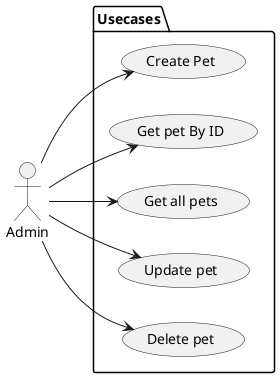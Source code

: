 @startuml
'https://plantuml.com/use-case-diagram

left to right direction

actor Admin as adm
package Usecases {

    usecase "Create Pet" as UC1
    usecase "Get pet By ID" as UC2
    usecase "Get all pets" as UC3
    usecase "Update pet" as UC4
    usecase "Delete pet" as UC5

}

adm --> UC1
adm --> UC2
adm --> UC3
adm --> UC4
adm --> UC5

@enduml